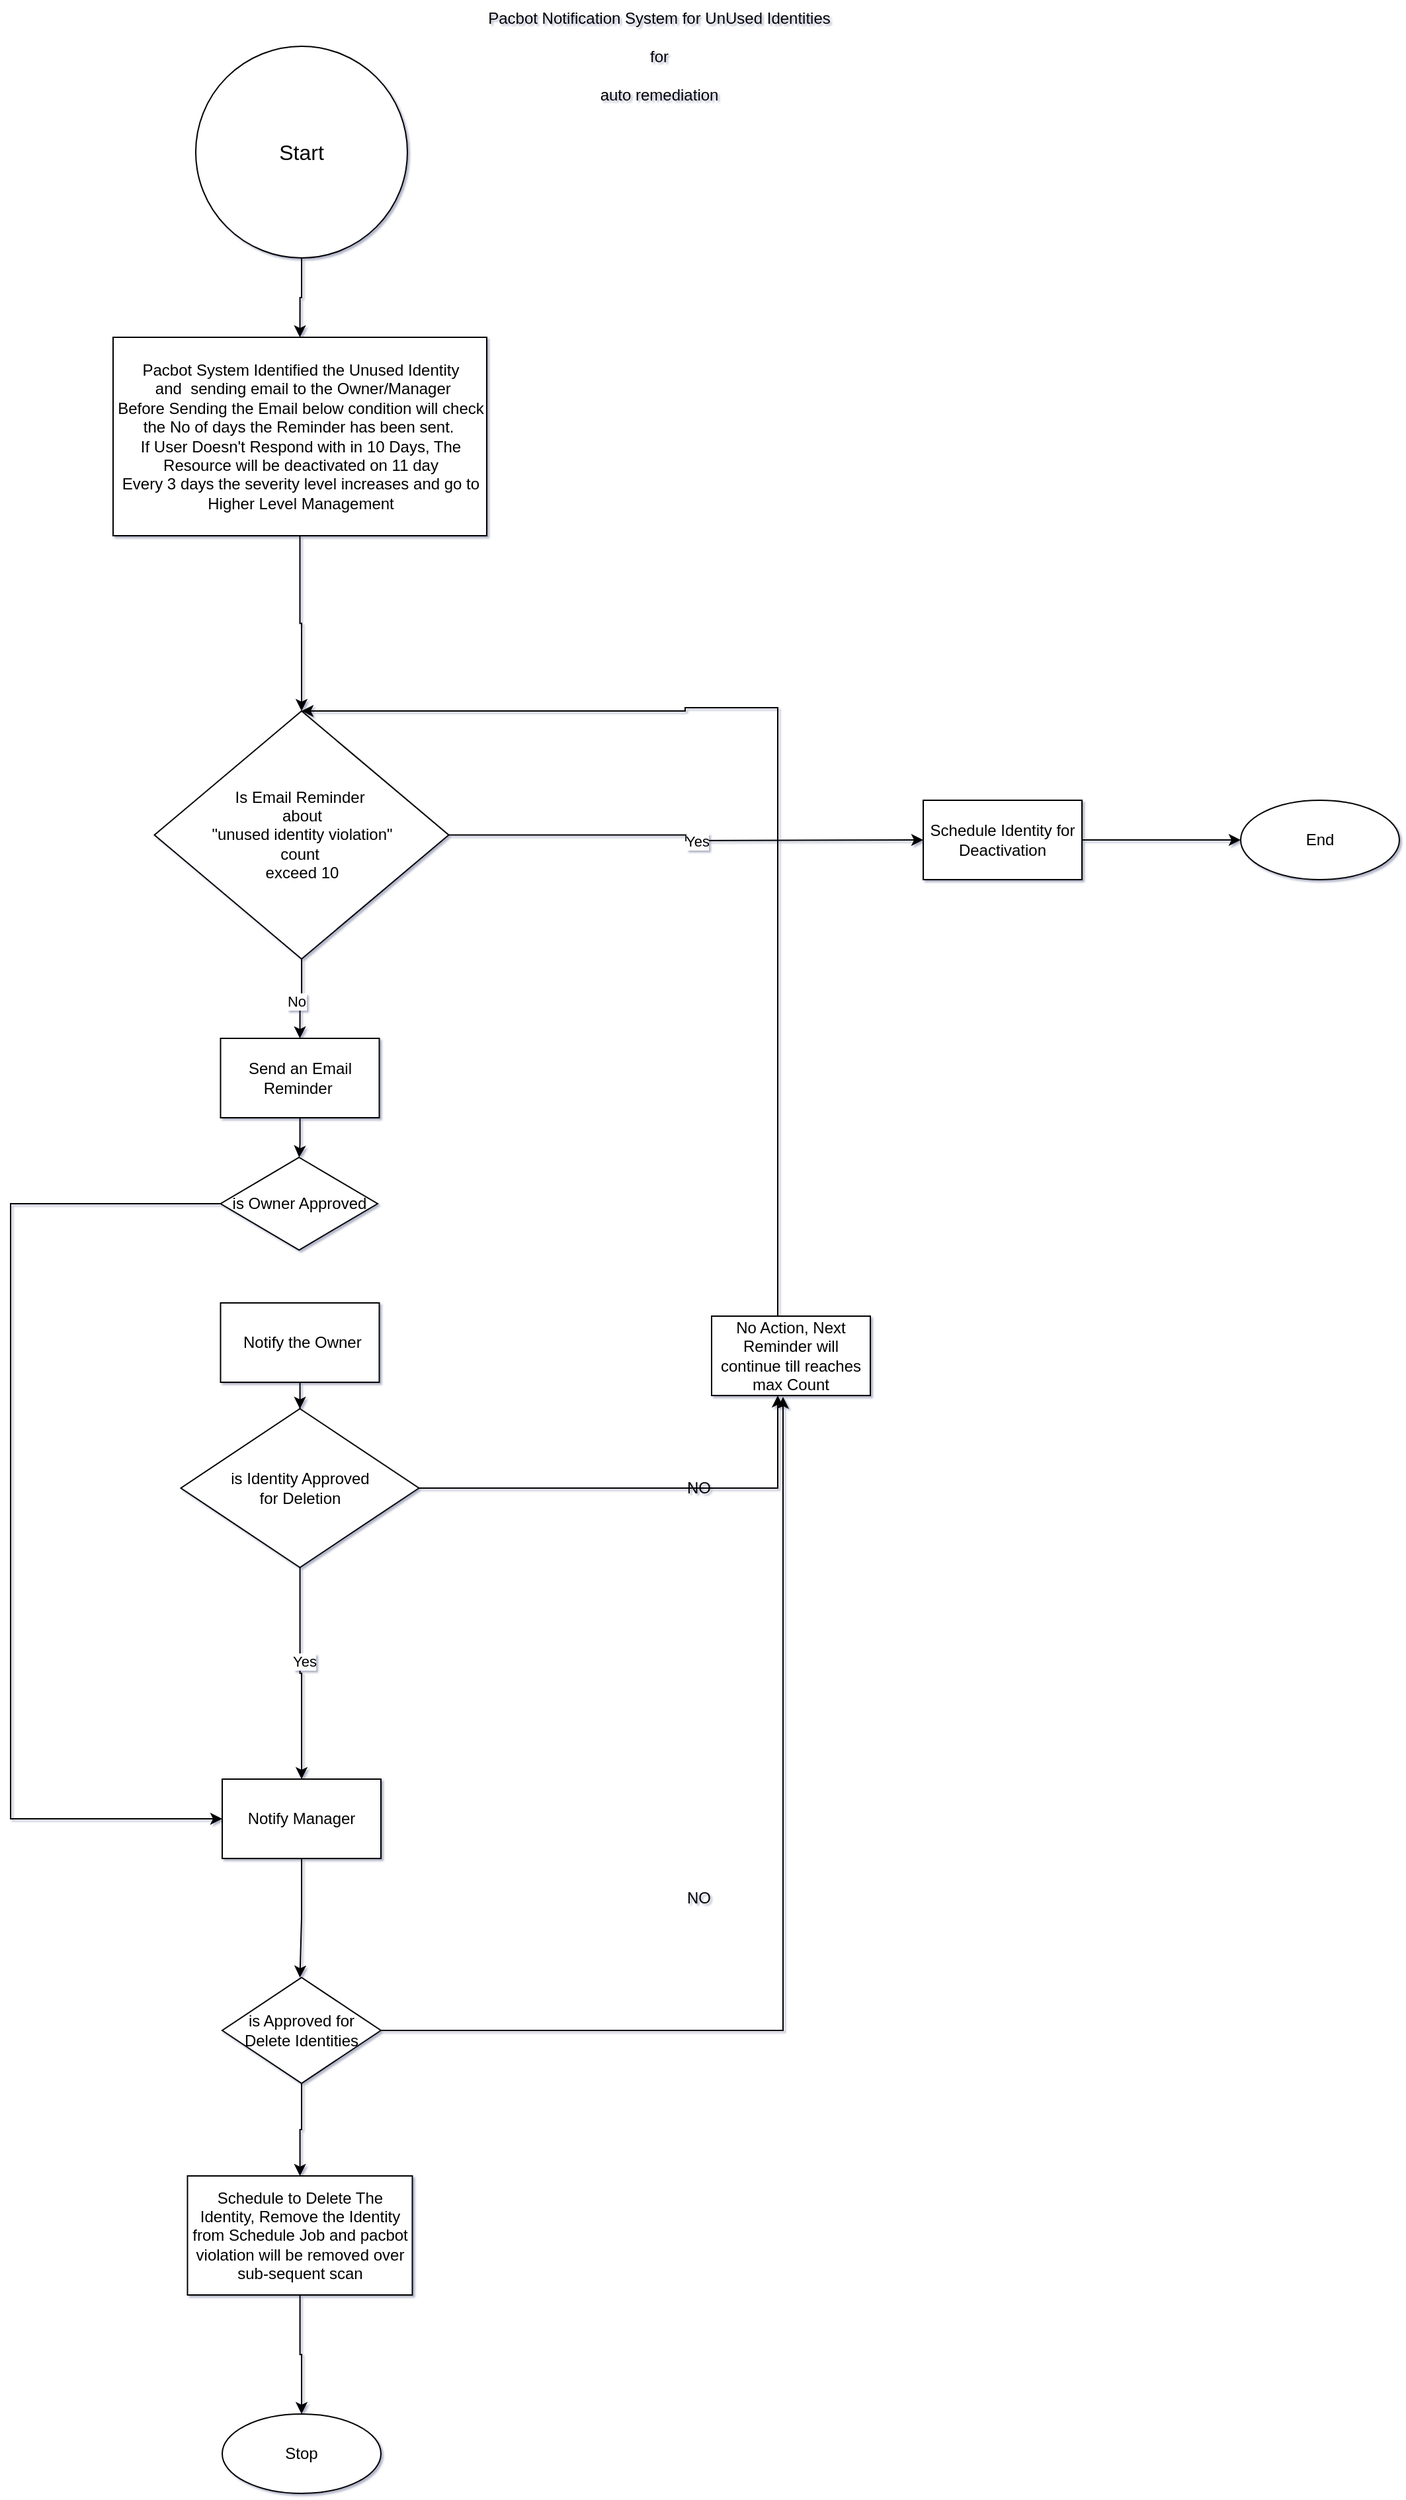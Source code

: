 <mxfile version="20.5.1" type="github" pages="2">
  <diagram id="2F7PlmNA8KwAkaLONM8t" name="Page-1">
    <mxGraphModel dx="1351" dy="623" grid="1" gridSize="10" guides="1" tooltips="1" connect="1" arrows="1" fold="1" page="1" pageScale="1" pageWidth="3300" pageHeight="4681" math="0" shadow="1">
      <root>
        <mxCell id="0" />
        <mxCell id="1" parent="0" />
        <mxCell id="TSgOGWD9GSTZMh9P5ER6-11" style="edgeStyle=orthogonalEdgeStyle;rounded=0;orthogonalLoop=1;jettySize=auto;html=1;entryX=0.5;entryY=0;entryDx=0;entryDy=0;" parent="1" source="mKRCRx4T-LMMCA1vkFXD-2" target="TSgOGWD9GSTZMh9P5ER6-5" edge="1">
          <mxGeometry relative="1" as="geometry" />
        </mxCell>
        <mxCell id="mKRCRx4T-LMMCA1vkFXD-2" value="&lt;font style=&quot;font-size: 16px;&quot;&gt;Start&lt;/font&gt;" style="ellipse;whiteSpace=wrap;html=1;aspect=fixed;" parent="1" vertex="1">
          <mxGeometry x="360" y="60" width="160" height="160" as="geometry" />
        </mxCell>
        <mxCell id="W3dbQqCWbhaAqqRiF6k4-11" style="edgeStyle=orthogonalEdgeStyle;rounded=0;orthogonalLoop=1;jettySize=auto;html=1;entryX=0.5;entryY=0;entryDx=0;entryDy=0;" parent="1" source="mKRCRx4T-LMMCA1vkFXD-12" target="mKRCRx4T-LMMCA1vkFXD-18" edge="1">
          <mxGeometry relative="1" as="geometry" />
        </mxCell>
        <mxCell id="mKRCRx4T-LMMCA1vkFXD-12" value="&amp;nbsp;Notify the Owner" style="whiteSpace=wrap;html=1;" parent="1" vertex="1">
          <mxGeometry x="378.75" y="1010" width="120" height="60" as="geometry" />
        </mxCell>
        <mxCell id="W3dbQqCWbhaAqqRiF6k4-15" style="edgeStyle=orthogonalEdgeStyle;rounded=0;orthogonalLoop=1;jettySize=auto;html=1;entryX=0.5;entryY=0;entryDx=0;entryDy=0;" parent="1" source="mKRCRx4T-LMMCA1vkFXD-18" target="mKRCRx4T-LMMCA1vkFXD-20" edge="1">
          <mxGeometry relative="1" as="geometry" />
        </mxCell>
        <mxCell id="W3dbQqCWbhaAqqRiF6k4-16" value="Yes" style="edgeLabel;html=1;align=center;verticalAlign=middle;resizable=0;points=[];" parent="W3dbQqCWbhaAqqRiF6k4-15" vertex="1" connectable="0">
          <mxGeometry x="-0.12" y="3" relative="1" as="geometry">
            <mxPoint as="offset" />
          </mxGeometry>
        </mxCell>
        <mxCell id="W3dbQqCWbhaAqqRiF6k4-24" value="" style="edgeStyle=orthogonalEdgeStyle;rounded=0;orthogonalLoop=1;jettySize=auto;html=1;" parent="1" source="mKRCRx4T-LMMCA1vkFXD-18" target="W3dbQqCWbhaAqqRiF6k4-23" edge="1">
          <mxGeometry relative="1" as="geometry">
            <Array as="points">
              <mxPoint x="800" y="1150" />
            </Array>
          </mxGeometry>
        </mxCell>
        <mxCell id="mKRCRx4T-LMMCA1vkFXD-18" value="is Identity Approved &lt;br&gt;for Deletion&lt;br&gt;" style="rhombus;whiteSpace=wrap;html=1;" parent="1" vertex="1">
          <mxGeometry x="348.75" y="1090" width="180" height="120" as="geometry" />
        </mxCell>
        <mxCell id="mKRCRx4T-LMMCA1vkFXD-23" value="" style="edgeStyle=orthogonalEdgeStyle;rounded=0;orthogonalLoop=1;jettySize=auto;html=1;" parent="1" source="mKRCRx4T-LMMCA1vkFXD-20" edge="1">
          <mxGeometry relative="1" as="geometry">
            <mxPoint x="438.75" y="1520" as="targetPoint" />
          </mxGeometry>
        </mxCell>
        <mxCell id="mKRCRx4T-LMMCA1vkFXD-20" value="Notify Manager" style="whiteSpace=wrap;html=1;" parent="1" vertex="1">
          <mxGeometry x="380" y="1370" width="120" height="60" as="geometry" />
        </mxCell>
        <mxCell id="W3dbQqCWbhaAqqRiF6k4-7" style="edgeStyle=orthogonalEdgeStyle;rounded=0;orthogonalLoop=1;jettySize=auto;html=1;" parent="1" source="mKRCRx4T-LMMCA1vkFXD-26" edge="1">
          <mxGeometry relative="1" as="geometry">
            <mxPoint x="910" y="660" as="targetPoint" />
          </mxGeometry>
        </mxCell>
        <mxCell id="W3dbQqCWbhaAqqRiF6k4-8" value="Yes&lt;br&gt;" style="edgeLabel;html=1;align=center;verticalAlign=middle;resizable=0;points=[];" parent="W3dbQqCWbhaAqqRiF6k4-7" vertex="1" connectable="0">
          <mxGeometry x="0.058" relative="1" as="geometry">
            <mxPoint as="offset" />
          </mxGeometry>
        </mxCell>
        <mxCell id="W3dbQqCWbhaAqqRiF6k4-9" style="edgeStyle=orthogonalEdgeStyle;rounded=0;orthogonalLoop=1;jettySize=auto;html=1;entryX=0.5;entryY=0;entryDx=0;entryDy=0;" parent="1" source="mKRCRx4T-LMMCA1vkFXD-26" target="mKRCRx4T-LMMCA1vkFXD-32" edge="1">
          <mxGeometry relative="1" as="geometry" />
        </mxCell>
        <mxCell id="W3dbQqCWbhaAqqRiF6k4-14" value="No" style="edgeLabel;html=1;align=center;verticalAlign=middle;resizable=0;points=[];" parent="W3dbQqCWbhaAqqRiF6k4-9" vertex="1" connectable="0">
          <mxGeometry x="0.072" y="-3" relative="1" as="geometry">
            <mxPoint as="offset" />
          </mxGeometry>
        </mxCell>
        <mxCell id="mKRCRx4T-LMMCA1vkFXD-26" value="Is Email Reminder&amp;nbsp;&lt;br&gt;about&lt;br&gt;&quot;unused identity violation&quot; &lt;br&gt;count&amp;nbsp;&lt;br&gt;exceed 10" style="rhombus;whiteSpace=wrap;html=1;" parent="1" vertex="1">
          <mxGeometry x="328.75" y="562.5" width="222.5" height="187.5" as="geometry" />
        </mxCell>
        <mxCell id="W3dbQqCWbhaAqqRiF6k4-13" value="" style="edgeStyle=orthogonalEdgeStyle;rounded=0;orthogonalLoop=1;jettySize=auto;html=1;" parent="1" source="mKRCRx4T-LMMCA1vkFXD-28" target="W3dbQqCWbhaAqqRiF6k4-12" edge="1">
          <mxGeometry relative="1" as="geometry" />
        </mxCell>
        <mxCell id="mKRCRx4T-LMMCA1vkFXD-28" value="Schedule Identity for Deactivation" style="whiteSpace=wrap;html=1;" parent="1" vertex="1">
          <mxGeometry x="910" y="630" width="120" height="60" as="geometry" />
        </mxCell>
        <mxCell id="6_Uud8Ccz9cRBMP16A3K-2" value="" style="edgeStyle=orthogonalEdgeStyle;rounded=0;orthogonalLoop=1;jettySize=auto;html=1;" edge="1" parent="1" source="mKRCRx4T-LMMCA1vkFXD-32" target="6_Uud8Ccz9cRBMP16A3K-1">
          <mxGeometry relative="1" as="geometry" />
        </mxCell>
        <mxCell id="mKRCRx4T-LMMCA1vkFXD-32" value="Send an Email Reminder&amp;nbsp;" style="whiteSpace=wrap;html=1;" parent="1" vertex="1">
          <mxGeometry x="378.75" y="810" width="120" height="60" as="geometry" />
        </mxCell>
        <mxCell id="W3dbQqCWbhaAqqRiF6k4-5" value="&lt;span style=&quot;&quot;&gt;Pacbot Notification System for UnUsed Identities&lt;br&gt;&lt;br&gt;for &lt;br&gt;&lt;br&gt;auto remediation&lt;br&gt;&lt;br&gt;&lt;/span&gt;" style="text;html=1;align=center;verticalAlign=middle;resizable=0;points=[];autosize=1;strokeColor=none;fillColor=none;" parent="1" vertex="1">
          <mxGeometry x="570" y="25" width="280" height="100" as="geometry" />
        </mxCell>
        <mxCell id="W3dbQqCWbhaAqqRiF6k4-12" value="End&lt;br&gt;" style="ellipse;whiteSpace=wrap;html=1;" parent="1" vertex="1">
          <mxGeometry x="1150" y="630" width="120" height="60" as="geometry" />
        </mxCell>
        <mxCell id="W3dbQqCWbhaAqqRiF6k4-20" value="" style="edgeStyle=orthogonalEdgeStyle;rounded=0;orthogonalLoop=1;jettySize=auto;html=1;" parent="1" source="W3dbQqCWbhaAqqRiF6k4-18" target="W3dbQqCWbhaAqqRiF6k4-19" edge="1">
          <mxGeometry relative="1" as="geometry" />
        </mxCell>
        <mxCell id="W3dbQqCWbhaAqqRiF6k4-26" style="edgeStyle=orthogonalEdgeStyle;rounded=0;orthogonalLoop=1;jettySize=auto;html=1;entryX=0.45;entryY=1.017;entryDx=0;entryDy=0;entryPerimeter=0;" parent="1" source="W3dbQqCWbhaAqqRiF6k4-18" target="W3dbQqCWbhaAqqRiF6k4-23" edge="1">
          <mxGeometry relative="1" as="geometry" />
        </mxCell>
        <mxCell id="W3dbQqCWbhaAqqRiF6k4-18" value="is Approved for Delete Identities" style="rhombus;whiteSpace=wrap;html=1;" parent="1" vertex="1">
          <mxGeometry x="380" y="1520" width="120" height="80" as="geometry" />
        </mxCell>
        <mxCell id="W3dbQqCWbhaAqqRiF6k4-22" value="" style="edgeStyle=orthogonalEdgeStyle;rounded=0;orthogonalLoop=1;jettySize=auto;html=1;" parent="1" source="W3dbQqCWbhaAqqRiF6k4-19" target="W3dbQqCWbhaAqqRiF6k4-21" edge="1">
          <mxGeometry relative="1" as="geometry" />
        </mxCell>
        <mxCell id="W3dbQqCWbhaAqqRiF6k4-19" value="Schedule to Delete The Identity, Remove the Identity from Schedule Job and pacbot violation will be removed over sub-sequent scan" style="whiteSpace=wrap;html=1;" parent="1" vertex="1">
          <mxGeometry x="353.75" y="1670" width="170" height="90" as="geometry" />
        </mxCell>
        <mxCell id="W3dbQqCWbhaAqqRiF6k4-21" value="Stop&lt;br&gt;" style="ellipse;whiteSpace=wrap;html=1;" parent="1" vertex="1">
          <mxGeometry x="380" y="1850" width="120" height="60" as="geometry" />
        </mxCell>
        <mxCell id="TSgOGWD9GSTZMh9P5ER6-14" style="edgeStyle=orthogonalEdgeStyle;rounded=0;orthogonalLoop=1;jettySize=auto;html=1;fontSize=16;entryX=0.5;entryY=0;entryDx=0;entryDy=0;" parent="1" source="W3dbQqCWbhaAqqRiF6k4-23" target="mKRCRx4T-LMMCA1vkFXD-26" edge="1">
          <mxGeometry relative="1" as="geometry">
            <mxPoint x="730" y="590" as="targetPoint" />
            <Array as="points">
              <mxPoint x="800" y="560" />
              <mxPoint x="730" y="560" />
              <mxPoint x="730" y="563" />
            </Array>
          </mxGeometry>
        </mxCell>
        <mxCell id="W3dbQqCWbhaAqqRiF6k4-23" value="No Action, Next Reminder will continue till reaches max Count" style="whiteSpace=wrap;html=1;" parent="1" vertex="1">
          <mxGeometry x="750" y="1020" width="120" height="60" as="geometry" />
        </mxCell>
        <mxCell id="W3dbQqCWbhaAqqRiF6k4-25" value="NO" style="text;html=1;align=center;verticalAlign=middle;resizable=0;points=[];autosize=1;strokeColor=none;fillColor=none;" parent="1" vertex="1">
          <mxGeometry x="720" y="1135" width="40" height="30" as="geometry" />
        </mxCell>
        <mxCell id="TSgOGWD9GSTZMh9P5ER6-12" style="edgeStyle=orthogonalEdgeStyle;rounded=0;orthogonalLoop=1;jettySize=auto;html=1;entryX=0.5;entryY=0;entryDx=0;entryDy=0;fontSize=16;" parent="1" source="TSgOGWD9GSTZMh9P5ER6-5" target="mKRCRx4T-LMMCA1vkFXD-26" edge="1">
          <mxGeometry relative="1" as="geometry" />
        </mxCell>
        <mxCell id="TSgOGWD9GSTZMh9P5ER6-5" value="Pacbot System Identified the Unused Identity&lt;br&gt;&amp;nbsp;and&amp;nbsp; sending email to the Owner/Manager&lt;br&gt;Before Sending the Email below condition will check the No of days the Reminder has been sent.&amp;nbsp;&lt;br&gt;If User Doesn&#39;t Respond with in 10 Days, The Resource will be deactivated on 11 day&lt;br&gt;Every 3 days the severity level increases and go to Higher Level Management" style="whiteSpace=wrap;html=1;" parent="1" vertex="1">
          <mxGeometry x="297.5" y="280" width="282.5" height="150" as="geometry" />
        </mxCell>
        <mxCell id="TSgOGWD9GSTZMh9P5ER6-15" value="NO" style="text;html=1;align=center;verticalAlign=middle;resizable=0;points=[];autosize=1;strokeColor=none;fillColor=none;" parent="1" vertex="1">
          <mxGeometry x="720" y="1445" width="40" height="30" as="geometry" />
        </mxCell>
        <mxCell id="6_Uud8Ccz9cRBMP16A3K-4" style="edgeStyle=orthogonalEdgeStyle;rounded=0;orthogonalLoop=1;jettySize=auto;html=1;entryX=0;entryY=0.5;entryDx=0;entryDy=0;" edge="1" parent="1" source="6_Uud8Ccz9cRBMP16A3K-1" target="mKRCRx4T-LMMCA1vkFXD-20">
          <mxGeometry relative="1" as="geometry">
            <mxPoint x="360" y="1400" as="targetPoint" />
            <Array as="points">
              <mxPoint x="220" y="935" />
              <mxPoint x="220" y="1400" />
            </Array>
          </mxGeometry>
        </mxCell>
        <mxCell id="6_Uud8Ccz9cRBMP16A3K-1" value="is Owner Approved" style="rhombus;whiteSpace=wrap;html=1;" vertex="1" parent="1">
          <mxGeometry x="378.75" y="900" width="118.75" height="70" as="geometry" />
        </mxCell>
      </root>
    </mxGraphModel>
  </diagram>
  <diagram id="825jTVbD74pwmTZDXjiH" name="Page-2">
    <mxGraphModel dx="1351" dy="623" grid="1" gridSize="10" guides="1" tooltips="1" connect="1" arrows="1" fold="1" page="1" pageScale="1" pageWidth="850" pageHeight="1100" background="#DAD2D8" math="0" shadow="0">
      <root>
        <mxCell id="0" />
        <mxCell id="1" parent="0" />
        <mxCell id="1SHm4hPK-HVv81CH3Bw4-1" value="&lt;span&gt;Pacbot Notification System&lt;br&gt;to remove unused IAM Identities-User and Role&lt;/span&gt;" style="text;html=1;align=center;verticalAlign=middle;resizable=0;points=[];autosize=1;strokeColor=none;fillColor=none;fontColor=#143642;rounded=1;" parent="1" vertex="1">
          <mxGeometry x="260" y="5" width="280" height="40" as="geometry" />
        </mxCell>
        <mxCell id="a-1qxkQPkkysgRtW_MTr-1" value="Start" style="ellipse;whiteSpace=wrap;html=1;fillColor=#FAE5C7;strokeColor=#0F8B8D;fontColor=#143642;rounded=1;" parent="1" vertex="1">
          <mxGeometry x="340" y="60" width="120" height="50" as="geometry" />
        </mxCell>
        <mxCell id="7wdDZhYkI96YHoR5jbr_-1" value="Identify the unused accounts and roles and notify the owner" style="rounded=0;whiteSpace=wrap;html=1;fillColor=#FAE5C7;strokeColor=#0F8B8D;fontColor=#143642;" parent="1" vertex="1">
          <mxGeometry x="340" y="150" width="120" height="60" as="geometry" />
        </mxCell>
        <mxCell id="zMxUUMqIKeQ8fVVgzI87-1" value="&amp;nbsp;Is no of Email Reminders exceed max count" style="rhombus;whiteSpace=wrap;html=1;fillColor=#FAE5C7;strokeColor=#0F8B8D;fontColor=#143642;rounded=1;" parent="1" vertex="1">
          <mxGeometry x="325" y="240" width="150" height="160" as="geometry" />
        </mxCell>
        <mxCell id="ic0EezxAscp7aKQCOM13-2" value="Send the Email Reminder" style="rounded=0;whiteSpace=wrap;html=1;strokeColor=#0F8B8D;fontColor=#143642;fillColor=#FAE5C7;" parent="1" vertex="1">
          <mxGeometry x="340" y="440" width="120" height="60" as="geometry" />
        </mxCell>
        <mxCell id="94RmXtZy_hZAy45wh5ry-2" value="&lt;span style=&quot;color: rgb(0, 0, 0);&quot;&gt;is Approved for Deletion by Owner&lt;/span&gt;" style="rhombus;whiteSpace=wrap;html=1;fillColor=#FAE5C7;strokeColor=#0F8B8D;fontColor=#143642;rounded=1;" parent="1" vertex="1">
          <mxGeometry x="315" y="540" width="170" height="160" as="geometry" />
        </mxCell>
        <mxCell id="DrW6kKM9lPLiyRGYpazw-1" value="Notify the Manager" style="rounded=0;whiteSpace=wrap;html=1;strokeColor=#0F8B8D;fontColor=#143642;fillColor=#FAE5C7;" parent="1" vertex="1">
          <mxGeometry x="325" y="740" width="150" height="60" as="geometry" />
        </mxCell>
        <mxCell id="DK-w31bb5x8y7gX2XaGW-3" value="&lt;span style=&quot;color: rgb(0, 0, 0);&quot;&gt;is Approved for Deletion by Manager&lt;/span&gt;" style="rhombus;whiteSpace=wrap;html=1;fillColor=#FAE5C7;strokeColor=#0F8B8D;fontColor=#143642;rounded=1;" parent="1" vertex="1">
          <mxGeometry x="315" y="840" width="170" height="160" as="geometry" />
        </mxCell>
        <mxCell id="vRnMGKTtuLfXFsGvwRMY-1" value="Remove the identity from scheduled JOB" style="rounded=0;whiteSpace=wrap;html=1;strokeColor=#0F8B8D;fontColor=#143642;fillColor=#FAE5C7;" parent="1" vertex="1">
          <mxGeometry x="335" y="1110" width="120" height="60" as="geometry" />
        </mxCell>
        <mxCell id="vRnMGKTtuLfXFsGvwRMY-2" value="Mark the identity for Deletion" style="rounded=0;whiteSpace=wrap;html=1;strokeColor=#0F8B8D;fontColor=#143642;fillColor=#FAE5C7;" parent="1" vertex="1">
          <mxGeometry x="335" y="1220" width="120" height="60" as="geometry" />
        </mxCell>
        <mxCell id="NFCe-IUsvdAm8rzY-eAQ-1" value="End" style="ellipse;whiteSpace=wrap;html=1;rounded=0;strokeColor=#0F8B8D;fontColor=#143642;fillColor=#FAE5C7;" parent="1" vertex="1">
          <mxGeometry x="335" y="1320" width="120" height="80" as="geometry" />
        </mxCell>
        <mxCell id="08QDFl62JGAp28Ak1xsh-1" value="" style="endArrow=classic;html=1;rounded=1;strokeColor=#A8201A;fontColor=#143642;fillColor=#FAE5C7;" parent="1" edge="1">
          <mxGeometry width="50" height="50" relative="1" as="geometry">
            <mxPoint x="680" y="1050" as="sourcePoint" />
            <mxPoint x="400" y="1050" as="targetPoint" />
          </mxGeometry>
        </mxCell>
        <mxCell id="08QDFl62JGAp28Ak1xsh-2" value="" style="endArrow=none;html=1;rounded=1;strokeColor=#A8201A;fontColor=#143642;fillColor=#FAE5C7;" parent="1" edge="1">
          <mxGeometry width="50" height="50" relative="1" as="geometry">
            <mxPoint x="680" y="1050" as="sourcePoint" />
            <mxPoint x="680" y="320" as="targetPoint" />
          </mxGeometry>
        </mxCell>
        <mxCell id="08QDFl62JGAp28Ak1xsh-3" value="" style="endArrow=none;html=1;rounded=1;strokeColor=#A8201A;fontColor=#143642;fillColor=#FAE5C7;exitX=1;exitY=0.5;exitDx=0;exitDy=0;" parent="1" source="zMxUUMqIKeQ8fVVgzI87-1" edge="1">
          <mxGeometry width="50" height="50" relative="1" as="geometry">
            <mxPoint x="650" y="380" as="sourcePoint" />
            <mxPoint x="680" y="320" as="targetPoint" />
          </mxGeometry>
        </mxCell>
        <mxCell id="08QDFl62JGAp28Ak1xsh-4" value="Yes" style="text;html=1;strokeColor=none;fillColor=none;align=center;verticalAlign=middle;whiteSpace=wrap;rounded=0;fontColor=#143642;" parent="1" vertex="1">
          <mxGeometry x="520" y="290" width="60" height="30" as="geometry" />
        </mxCell>
        <mxCell id="08QDFl62JGAp28Ak1xsh-7" value="" style="endArrow=classic;html=1;rounded=1;strokeColor=#A8201A;fontColor=#143642;fillColor=#FAE5C7;exitX=0.5;exitY=1;exitDx=0;exitDy=0;entryX=0.5;entryY=0;entryDx=0;entryDy=0;" parent="1" source="vRnMGKTtuLfXFsGvwRMY-1" target="vRnMGKTtuLfXFsGvwRMY-2" edge="1">
          <mxGeometry width="50" height="50" relative="1" as="geometry">
            <mxPoint x="385" y="1210" as="sourcePoint" />
            <mxPoint x="410" y="1210" as="targetPoint" />
          </mxGeometry>
        </mxCell>
        <mxCell id="08QDFl62JGAp28Ak1xsh-8" value="" style="endArrow=classic;html=1;rounded=1;strokeColor=#A8201A;fontColor=#143642;fillColor=#FAE5C7;exitX=0.5;exitY=1;exitDx=0;exitDy=0;" parent="1" source="DK-w31bb5x8y7gX2XaGW-3" edge="1">
          <mxGeometry width="50" height="50" relative="1" as="geometry">
            <mxPoint x="360" y="1050" as="sourcePoint" />
            <mxPoint x="400" y="1100" as="targetPoint" />
          </mxGeometry>
        </mxCell>
        <mxCell id="08QDFl62JGAp28Ak1xsh-9" value="" style="endArrow=classic;html=1;rounded=1;strokeColor=#A8201A;fontColor=#143642;fillColor=#FAE5C7;exitX=0.5;exitY=1;exitDx=0;exitDy=0;entryX=0.5;entryY=0;entryDx=0;entryDy=0;" parent="1" source="vRnMGKTtuLfXFsGvwRMY-2" target="NFCe-IUsvdAm8rzY-eAQ-1" edge="1">
          <mxGeometry width="50" height="50" relative="1" as="geometry">
            <mxPoint x="405" y="1330" as="sourcePoint" />
            <mxPoint x="395" y="1310" as="targetPoint" />
          </mxGeometry>
        </mxCell>
        <mxCell id="08QDFl62JGAp28Ak1xsh-10" value="" style="endArrow=classic;html=1;rounded=1;strokeColor=#A8201A;fontColor=#143642;fillColor=#FAE5C7;entryX=0.5;entryY=0;entryDx=0;entryDy=0;exitX=0.5;exitY=1;exitDx=0;exitDy=0;" parent="1" source="DrW6kKM9lPLiyRGYpazw-1" target="DK-w31bb5x8y7gX2XaGW-3" edge="1">
          <mxGeometry width="50" height="50" relative="1" as="geometry">
            <mxPoint x="385" y="830" as="sourcePoint" />
            <mxPoint x="435" y="780" as="targetPoint" />
          </mxGeometry>
        </mxCell>
        <mxCell id="08QDFl62JGAp28Ak1xsh-11" value="" style="endArrow=classic;html=1;rounded=1;strokeColor=#A8201A;fontColor=#143642;fillColor=#FAE5C7;entryX=0.5;entryY=0;entryDx=0;entryDy=0;" parent="1" target="DrW6kKM9lPLiyRGYpazw-1" edge="1">
          <mxGeometry width="50" height="50" relative="1" as="geometry">
            <mxPoint x="400" y="700" as="sourcePoint" />
            <mxPoint x="420" y="730" as="targetPoint" />
          </mxGeometry>
        </mxCell>
        <mxCell id="08QDFl62JGAp28Ak1xsh-14" value="" style="endArrow=classic;html=1;rounded=1;strokeColor=#A8201A;fontColor=#143642;fillColor=#FAE5C7;exitX=0.5;exitY=1;exitDx=0;exitDy=0;entryX=0.5;entryY=0;entryDx=0;entryDy=0;" parent="1" source="zMxUUMqIKeQ8fVVgzI87-1" target="ic0EezxAscp7aKQCOM13-2" edge="1">
          <mxGeometry width="50" height="50" relative="1" as="geometry">
            <mxPoint x="425" y="420" as="sourcePoint" />
            <mxPoint x="475" y="370" as="targetPoint" />
          </mxGeometry>
        </mxCell>
        <mxCell id="08QDFl62JGAp28Ak1xsh-15" value="" style="endArrow=classic;html=1;rounded=1;strokeColor=#A8201A;fontColor=#143642;fillColor=#FAE5C7;entryX=0.5;entryY=0;entryDx=0;entryDy=0;" parent="1" target="94RmXtZy_hZAy45wh5ry-2" edge="1">
          <mxGeometry width="50" height="50" relative="1" as="geometry">
            <mxPoint x="400" y="500" as="sourcePoint" />
            <mxPoint x="410" y="530" as="targetPoint" />
          </mxGeometry>
        </mxCell>
        <mxCell id="08QDFl62JGAp28Ak1xsh-16" value="" style="endArrow=classic;html=1;rounded=1;strokeColor=#A8201A;fontColor=#143642;fillColor=#FAE5C7;exitX=0.5;exitY=1;exitDx=0;exitDy=0;entryX=0.5;entryY=0;entryDx=0;entryDy=0;" parent="1" source="7wdDZhYkI96YHoR5jbr_-1" target="zMxUUMqIKeQ8fVVgzI87-1" edge="1">
          <mxGeometry width="50" height="50" relative="1" as="geometry">
            <mxPoint x="530" y="240" as="sourcePoint" />
            <mxPoint x="580" y="190" as="targetPoint" />
          </mxGeometry>
        </mxCell>
        <mxCell id="08QDFl62JGAp28Ak1xsh-17" value="" style="endArrow=classic;html=1;rounded=1;strokeColor=#A8201A;fontColor=#143642;fillColor=#FAE5C7;exitX=0.5;exitY=1;exitDx=0;exitDy=0;entryX=0.5;entryY=0;entryDx=0;entryDy=0;" parent="1" source="a-1qxkQPkkysgRtW_MTr-1" target="7wdDZhYkI96YHoR5jbr_-1" edge="1">
          <mxGeometry width="50" height="50" relative="1" as="geometry">
            <mxPoint x="460" y="120" as="sourcePoint" />
            <mxPoint x="510" y="70" as="targetPoint" />
          </mxGeometry>
        </mxCell>
        <mxCell id="08QDFl62JGAp28Ak1xsh-18" value="No" style="text;html=1;strokeColor=none;fillColor=none;align=center;verticalAlign=middle;whiteSpace=wrap;rounded=0;fontColor=#143642;" parent="1" vertex="1">
          <mxGeometry x="400" y="400" width="60" height="30" as="geometry" />
        </mxCell>
        <mxCell id="08QDFl62JGAp28Ak1xsh-21" value="Yes" style="text;html=1;strokeColor=none;fillColor=none;align=center;verticalAlign=middle;whiteSpace=wrap;rounded=0;fontColor=#143642;" parent="1" vertex="1">
          <mxGeometry x="400" y="700" width="60" height="30" as="geometry" />
        </mxCell>
        <mxCell id="08QDFl62JGAp28Ak1xsh-22" value="" style="endArrow=classic;html=1;rounded=1;strokeColor=#A8201A;fontColor=#143642;fillColor=#FAE5C7;" parent="1" edge="1">
          <mxGeometry width="50" height="50" relative="1" as="geometry">
            <mxPoint x="200" y="480" as="sourcePoint" />
            <mxPoint x="340" y="480" as="targetPoint" />
          </mxGeometry>
        </mxCell>
        <mxCell id="08QDFl62JGAp28Ak1xsh-25" value="" style="endArrow=none;html=1;rounded=1;strokeColor=#A8201A;fontColor=#143642;fillColor=#FAE5C7;" parent="1" edge="1">
          <mxGeometry width="50" height="50" relative="1" as="geometry">
            <mxPoint x="200" y="620" as="sourcePoint" />
            <mxPoint x="200" y="480" as="targetPoint" />
          </mxGeometry>
        </mxCell>
        <mxCell id="08QDFl62JGAp28Ak1xsh-26" value="" style="endArrow=none;html=1;rounded=1;strokeColor=#A8201A;fontColor=#143642;fillColor=#FAE5C7;entryX=0;entryY=0.5;entryDx=0;entryDy=0;" parent="1" target="94RmXtZy_hZAy45wh5ry-2" edge="1">
          <mxGeometry width="50" height="50" relative="1" as="geometry">
            <mxPoint x="200" y="620" as="sourcePoint" />
            <mxPoint x="260" y="600" as="targetPoint" />
          </mxGeometry>
        </mxCell>
        <mxCell id="08QDFl62JGAp28Ak1xsh-27" value="No" style="text;html=1;strokeColor=none;fillColor=none;align=center;verticalAlign=middle;whiteSpace=wrap;rounded=0;fontColor=#143642;" parent="1" vertex="1">
          <mxGeometry x="230" y="590" width="60" height="30" as="geometry" />
        </mxCell>
        <mxCell id="08QDFl62JGAp28Ak1xsh-28" value="Yes" style="text;html=1;strokeColor=none;fillColor=none;align=center;verticalAlign=middle;whiteSpace=wrap;rounded=0;fontColor=#143642;" parent="1" vertex="1">
          <mxGeometry x="340" y="1050" width="60" height="30" as="geometry" />
        </mxCell>
        <mxCell id="08QDFl62JGAp28Ak1xsh-30" value="" style="endArrow=none;html=1;rounded=1;strokeColor=#A8201A;fontColor=#143642;fillColor=#FAE5C7;entryX=0;entryY=0.5;entryDx=0;entryDy=0;" parent="1" target="DK-w31bb5x8y7gX2XaGW-3" edge="1">
          <mxGeometry width="50" height="50" relative="1" as="geometry">
            <mxPoint x="220" y="920" as="sourcePoint" />
            <mxPoint x="290" y="910" as="targetPoint" />
          </mxGeometry>
        </mxCell>
        <mxCell id="08QDFl62JGAp28Ak1xsh-31" value="No" style="text;html=1;strokeColor=none;fillColor=none;align=center;verticalAlign=middle;whiteSpace=wrap;rounded=0;fontColor=#143642;" parent="1" vertex="1">
          <mxGeometry x="240" y="890" width="60" height="30" as="geometry" />
        </mxCell>
        <mxCell id="08QDFl62JGAp28Ak1xsh-32" value="" style="endArrow=classic;html=1;rounded=1;strokeColor=#A8201A;fontColor=#143642;fillColor=#FAE5C7;entryX=0;entryY=0.5;entryDx=0;entryDy=0;" parent="1" target="DrW6kKM9lPLiyRGYpazw-1" edge="1">
          <mxGeometry width="50" height="50" relative="1" as="geometry">
            <mxPoint x="220" y="770" as="sourcePoint" />
            <mxPoint x="280" y="750" as="targetPoint" />
          </mxGeometry>
        </mxCell>
        <mxCell id="08QDFl62JGAp28Ak1xsh-33" value="" style="endArrow=none;html=1;rounded=1;strokeColor=#A8201A;fontColor=#143642;fillColor=#FAE5C7;" parent="1" edge="1">
          <mxGeometry width="50" height="50" relative="1" as="geometry">
            <mxPoint x="220" y="920" as="sourcePoint" />
            <mxPoint x="220" y="770" as="targetPoint" />
          </mxGeometry>
        </mxCell>
      </root>
    </mxGraphModel>
  </diagram>
</mxfile>

